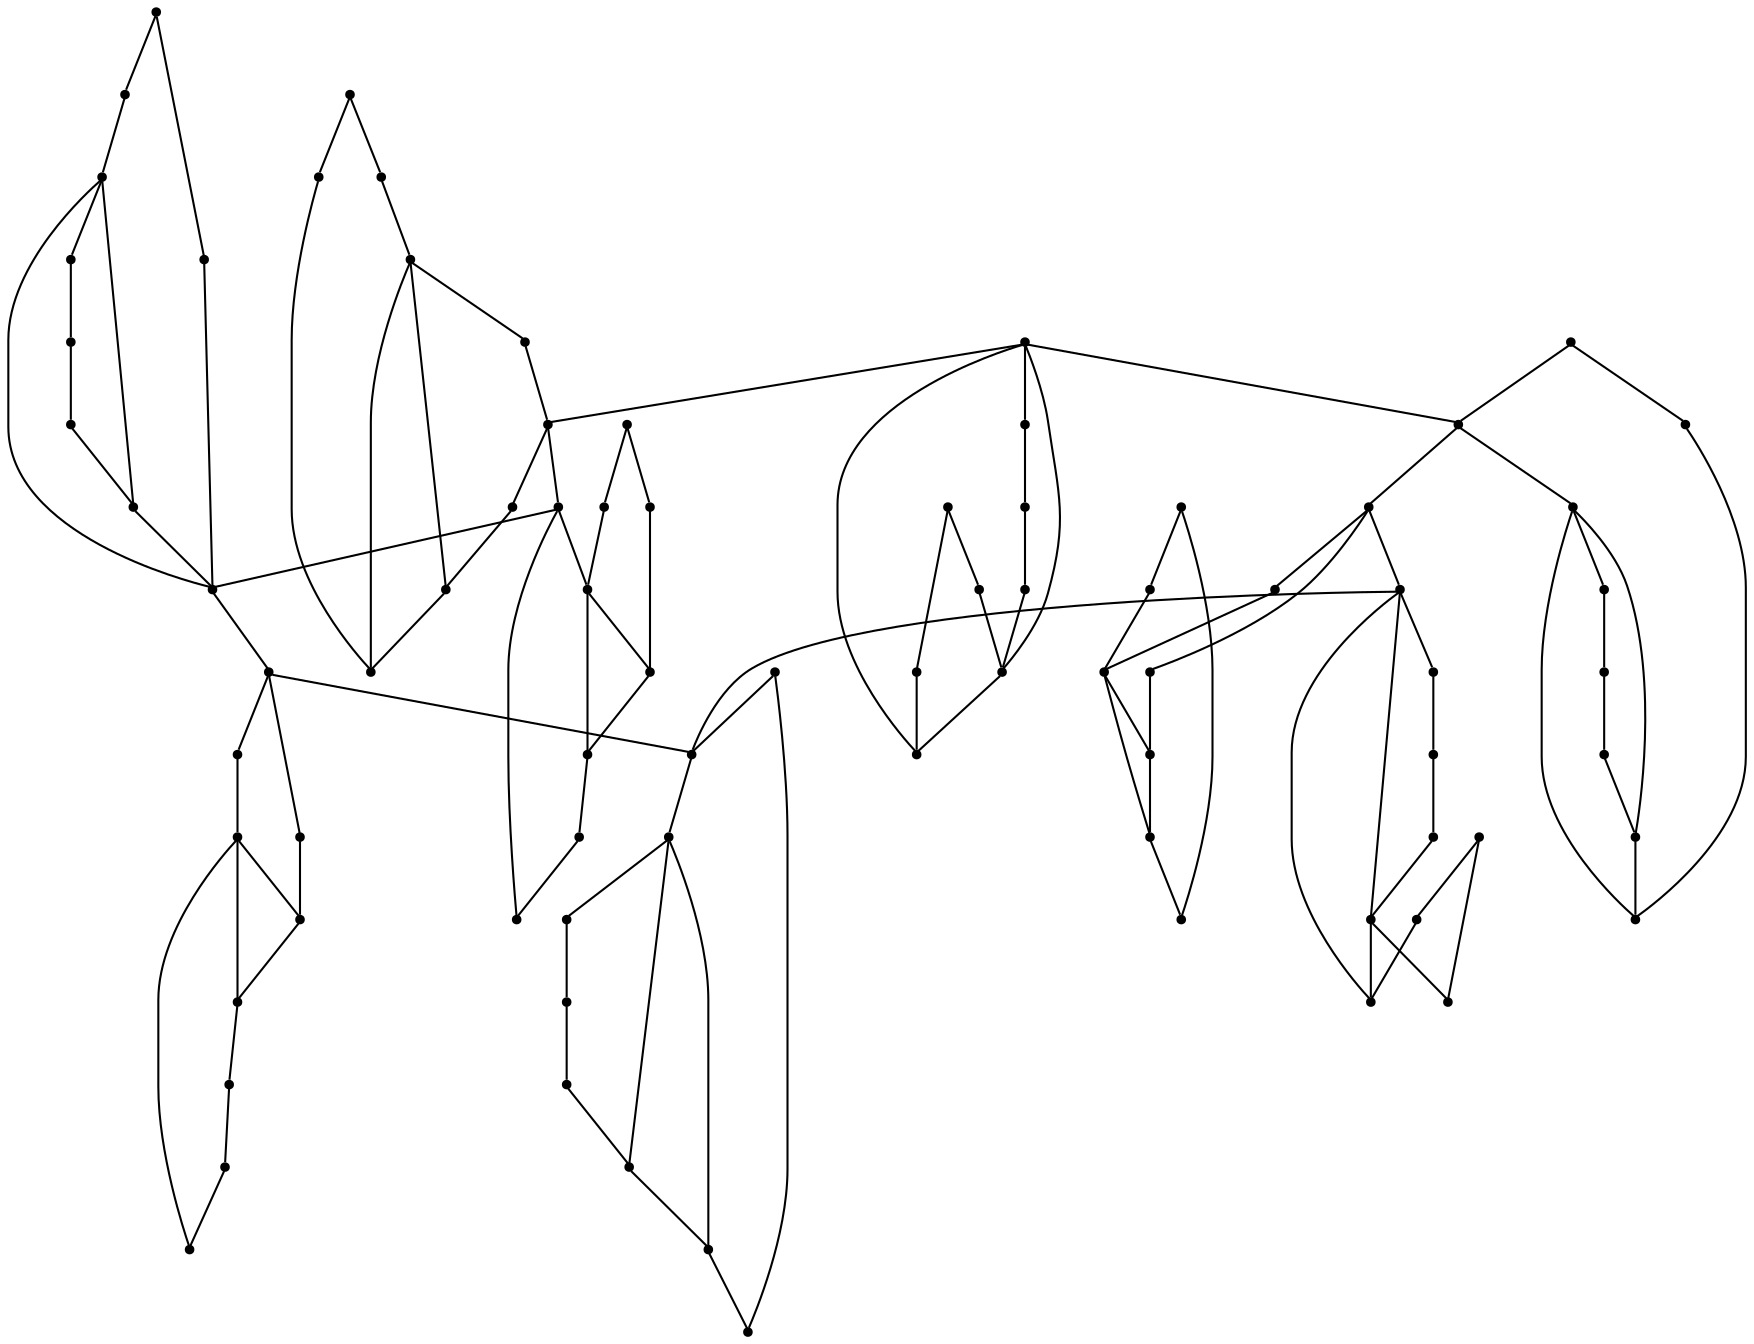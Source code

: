 graph {
  node [shape=point,comment="{\"directed\":false,\"doi\":\"10.4230/LIPIcs.GD.2024.30\",\"figure\":\"10 (4)\"}"]

  v0 [pos="2049.71039884694,2268.0705515519867"]
  v1 [pos="2046.330281883978,2287.121319571708"]
  v2 [pos="2031.5344637861244,2299.5302087853875"]
  v3 [pos="2040.041038479742,2251.29927349009"]
  v4 [pos="2012.1750108197455,2299.5467397289617"]
  v5 [pos="1997.3458685207897,2287.1129269388166"]
  v6 [pos="2021.8401738639036,2244.694780048747"]
  v7 [pos="2003.6601686716563,2251.3158044336647"]
  v8 [pos="1993.9908083044584,2268.0540206084124"]
  v9 [pos="1993.4573667036057,2113.556839249563"]
  v10 [pos="1937.7377761611242,2113.5400539837797"]
  v11 [pos="1941.092963569063,2132.5992146363933"]
  v12 [pos="1990.077249740644,2132.607607269285"]
  v13 [pos="1993.4573667036057,2422.584518176619"]
  v14 [pos="1990.077249740644,2441.635286196341"]
  v15 [pos="1975.2815588343979,2145.0162421607547"]
  v16 [pos="1975.2815588343979,2454.0439210878108"]
  v17 [pos="1955.9219786764115,2454.0607063535945"]
  v18 [pos="1983.788006336408,2405.8129857925137"]
  v19 [pos="1983.7880063364078,2096.7853068654576"]
  v20 [pos="1941.0929635690632,2441.6268935634494"]
  v21 [pos="1955.9219786764115,2145.0330274265384"]
  v22 [pos="1965.58714172057,2090.181067746323"]
  v23 [pos="1947.4071365283223,2096.802092131241"]
  v24 [pos="1965.5871417205697,2399.208746673379"]
  v25 [pos="1947.407136528322,2405.8297710582965"]
  v26 [pos="1937.7377761611244,2422.5677329108357"]
  v27 [pos="1851.026424210207,2031.3456593090605"]
  v28 [pos="1847.6463072472452,2050.3961730065735"]
  v29 [pos="1851.0264242102073,2504.795698117122"]
  v30 [pos="1847.6463072472454,2523.8464661368434"]
  v31 [pos="1832.8506163409993,2536.255101028313"]
  v32 [pos="1813.4911633746206,2536.271886294097"]
  v33 [pos="1832.8506163409993,2062.8050622202522"]
  v34 [pos="1841.3570638430097,2488.024420055225"]
  v35 [pos="1841.3570638430097,2014.5741269249552"]
  v36 [pos="1813.4911633746206,2062.821593163827"]
  v37 [pos="1795.3069608593332,2504.779167173547"]
  v38 [pos="1823.1563264187785,2007.9696334836117"]
  v39 [pos="1823.1563264187785,2481.419926613881"]
  v40 [pos="1804.9763212265311,2014.5909121907384"]
  v41 [pos="1795.3069608593332,2031.3288740432772"]
  v42 [pos="1798.6620210756646,2050.3877803736823"]
  v43 [pos="1798.6620210756646,2523.838073503952"]
  v44 [pos="1804.9763212265311,2488.0409509987994"]
  v45 [pos="1689.056815775799,2059.896633439968"]
  v46 [pos="1685.6766988128372,2078.947147137481"]
  v47 [pos="1685.672628681405,2495.295492005936"]
  v48 [pos="1670.8768105835516,2507.7041268974062"]
  v49 [pos="1689.0526184527594,2476.244723986214"]
  v50 [pos="1679.383385277169,2459.4731916021087"]
  v51 [pos="1661.1867179843703,2452.8689524829742"]
  v52 [pos="1643.006712792123,2043.1418863216459"]
  v53 [pos="1633.337352424925,2059.879848174184"]
  v54 [pos="1670.881007906591,2091.3560363511597"]
  v55 [pos="1679.3874554086015,2043.1251010558626"]
  v56 [pos="1661.1867179843703,2036.5208619367281"]
  v57 [pos="1651.5215549402124,2091.3728216169434"]
  v58 [pos="1651.5173576171726,2507.7209121631895"]
  v59 [pos="1643.0025154690832,2459.4899768678924"]
  v60 [pos="1636.6924126412564,2078.9390088267983"]
  v61 [pos="1636.6882153182169,2495.2870993730444"]
  v62 [pos="1633.3331551018855,2476.2281930426398"]
  v63 [pos="1579.9559251987234,2369.336822989761"]
  v64 [pos="1565.1602342924773,2381.7454578812312"]
  v65 [pos="1583.3360421616849,2350.2860549700395"]
  v66 [pos="1583.3360421616849,2185.8553024561434"]
  v67 [pos="1579.9559251987234,2204.9058161536555"]
  v68 [pos="1573.6666817944874,2333.5147769081427"]
  v69 [pos="1555.4659443702562,2326.9102834667997"]
  v70 [pos="1565.1602342924773,2217.3147053673347"]
  v71 [pos="1573.6666817944874,2169.083770072037"]
  v72 [pos="1555.4659443702565,2162.479276630694"]
  v73 [pos="1537.2858119864018,2169.100555337821"]
  v74 [pos="1537.2858119864018,2333.5313078517174"]
  v75 [pos="1545.8007813260983,2217.331236310909"]
  v76 [pos="1545.8007813260983,2381.7622431470145"]
  v77 [pos="1530.9716390271426,2204.8976778429724"]
  v78 [pos="1530.9716390271424,2369.3284303568694"]
  v79 [pos="1527.6165788108115,2185.838517190359"]
  v80 [pos="1527.6165788108112,2350.2695240264648"]

  v0 -- v1 [id="-1",pos="2049.71039884694,2268.0705515519867 2046.330281883978,2287.121319571708 2046.330281883978,2287.121319571708 2046.330281883978,2287.121319571708"]
  v80 -- v74 [id="-2",pos="1527.6165788108112,2350.2695240264648 1537.2858119864018,2333.5313078517174 1537.2858119864018,2333.5313078517174 1537.2858119864018,2333.5313078517174"]
  v79 -- v73 [id="-3",pos="1527.6165788108115,2185.838517190359 1537.2858119864018,2169.100555337821 1537.2858119864018,2169.100555337821 1537.2858119864018,2169.100555337821"]
  v77 -- v79 [id="-4",pos="1530.9716390271426,2204.8976778429724 1527.6165788108115,2185.838517190359 1527.6165788108115,2185.838517190359 1527.6165788108115,2185.838517190359"]
  v78 -- v80 [id="-6",pos="1530.9716390271424,2369.3284303568694 1527.6165788108112,2350.2695240264648 1527.6165788108112,2350.2695240264648 1527.6165788108112,2350.2695240264648"]
  v78 -- v76 [id="-9",pos="1530.9716390271424,2369.3284303568694 1545.8007813260983,2381.7622431470145 1545.8007813260983,2381.7622431470145 1545.8007813260983,2381.7622431470145"]
  v76 -- v64 [id="-10",pos="1545.8007813260983,2381.7622431470145 1565.1602342924773,2381.7454578812312 1565.1602342924773,2381.7454578812312 1565.1602342924773,2381.7454578812312"]
  v77 -- v75 [id="-12",pos="1530.9716390271426,2204.8976778429724 1545.8007813260983,2217.331236310909 1545.8007813260983,2217.331236310909 1545.8007813260983,2217.331236310909"]
  v75 -- v70 [id="-13",pos="1545.8007813260983,2217.331236310909 1565.1602342924773,2217.3147053673347 1565.1602342924773,2217.3147053673347 1565.1602342924773,2217.3147053673347"]
  v73 -- v67 [id="-14",pos="1537.2858119864018,2169.100555337821 1579.9559251987234,2204.9058161536555 1579.9559251987234,2204.9058161536555 1579.9559251987234,2204.9058161536555"]
  v73 -- v70 [id="-15",pos="1537.2858119864018,2169.100555337821 1565.1602342924773,2217.3147053673347 1565.1602342924773,2217.3147053673347 1565.1602342924773,2217.3147053673347"]
  v74 -- v69 [id="-16",pos="1537.2858119864018,2333.5313078517174 1555.4659443702562,2326.9102834667997 1555.4659443702562,2326.9102834667997 1555.4659443702562,2326.9102834667997"]
  v73 -- v72 [id="-17",pos="1537.2858119864018,2169.100555337821 1555.4659443702565,2162.479276630694 1555.4659443702565,2162.479276630694 1555.4659443702565,2162.479276630694"]
  v69 -- v68 [id="-20",pos="1555.4659443702562,2326.9102834667997 1573.6666817944874,2333.5147769081427 1573.6666817944874,2333.5147769081427 1573.6666817944874,2333.5147769081427"]
  v72 -- v71 [id="-21",pos="1555.4659443702565,2162.479276630694 1573.6666817944874,2169.083770072037 1573.6666817944874,2169.083770072037 1573.6666817944874,2169.083770072037"]
  v69 -- v59 [id="-22",pos="1555.4659443702562,2326.9102834667997 1555.490778531574,2355.186335289952 1555.490778531574,2355.186335289952 1555.490778531574,2355.186335289952 1643.0025154690832,2459.4899768678924 1643.0025154690832,2459.4899768678924 1643.0025154690832,2459.4899768678924"]
  v69 -- v71 [id="-23",pos="1555.4659443702562,2326.9102834667997 1555.490778531574,2190.7553284538462 1555.490778531574,2190.7553284538462 1555.490778531574,2190.7553284538462 1573.6666817944874,2169.083770072037 1573.6666817944874,2169.083770072037 1573.6666817944874,2169.083770072037"]
  v71 -- v45 [id="-24",pos="1573.6666817944874,2169.083770072037 1661.2116793372952,2064.7966594376717 1661.2116793372952,2064.7966594376717 1661.2116793372952,2064.7966594376717 1689.056815775799,2059.896633439968 1689.056815775799,2059.896633439968 1689.056815775799,2059.896633439968"]
  v64 -- v69 [id="-26",pos="1565.1602342924773,2381.7454578812312 1555.4659443702562,2326.9102834667997 1555.4659443702562,2326.9102834667997 1555.4659443702562,2326.9102834667997"]
  v71 -- v66 [id="-27",pos="1573.6666817944874,2169.083770072037 1583.3360421616849,2185.8553024561434 1583.3360421616849,2185.8553024561434 1583.3360421616849,2185.8553024561434"]
  v66 -- v67 [id="-28",pos="1583.3360421616849,2185.8553024561434 1579.9559251987234,2204.9058161536555 1579.9559251987234,2204.9058161536555 1579.9559251987234,2204.9058161536555"]
  v68 -- v65 [id="-31",pos="1573.6666817944874,2333.5147769081427 1583.3360421616849,2350.2860549700395 1583.3360421616849,2350.2860549700395 1583.3360421616849,2350.2860549700395"]
  v63 -- v64 [id="-33",pos="1579.9559251987234,2369.336822989761 1565.1602342924773,2381.7454578812312 1565.1602342924773,2381.7454578812312 1565.1602342924773,2381.7454578812312"]
  v67 -- v70 [id="-34",pos="1579.9559251987234,2204.9058161536555 1565.1602342924773,2217.3147053673347 1565.1602342924773,2217.3147053673347 1565.1602342924773,2217.3147053673347"]
  v65 -- v63 [id="-37",pos="1583.3360421616849,2350.2860549700395 1579.9559251987234,2369.336822989761 1579.9559251987234,2369.336822989761 1579.9559251987234,2369.336822989761"]
  v62 -- v59 [id="-41",pos="1633.3331551018855,2476.2281930426398 1643.0025154690832,2459.4899768678924 1643.0025154690832,2459.4899768678924 1643.0025154690832,2459.4899768678924"]
  v59 -- v51 [id="-42",pos="1643.0025154690832,2459.4899768678924 1661.1867179843703,2452.8689524829742 1661.1867179843703,2452.8689524829742 1661.1867179843703,2452.8689524829742"]
  v53 -- v52 [id="-44",pos="1633.337352424925,2059.879848174184 1643.006712792123,2043.1418863216459 1643.006712792123,2043.1418863216459 1643.006712792123,2043.1418863216459"]
  v62 -- v61 [id="-45",pos="1633.3331551018855,2476.2281930426398 1636.6882153182169,2495.2870993730444 1636.6882153182169,2495.2870993730444 1636.6882153182169,2495.2870993730444"]
  v61 -- v58 [id="-46",pos="1636.6882153182169,2495.2870993730444 1651.5173576171726,2507.7209121631895 1651.5173576171726,2507.7209121631895 1651.5173576171726,2507.7209121631895"]
  v60 -- v53 [id="-48",pos="1636.6924126412564,2078.9390088267983 1633.337352424925,2059.879848174184 1633.337352424925,2059.879848174184 1633.337352424925,2059.879848174184"]
  v52 -- v56 [id="-50",pos="1643.006712792123,2043.1418863216459 1661.1867179843703,2036.5208619367281 1661.1867179843703,2036.5208619367281 1661.1867179843703,2036.5208619367281"]
  v57 -- v60 [id="-52",pos="1651.5215549402124,2091.3728216169434 1636.6924126412564,2078.9390088267983 1636.6924126412564,2078.9390088267983 1636.6924126412564,2078.9390088267983"]
  v57 -- v54 [id="-53",pos="1651.5215549402124,2091.3728216169434 1670.881007906591,2091.3560363511597 1670.881007906591,2091.3560363511597 1670.881007906591,2091.3560363511597"]
  v54 -- v46 [id="-54",pos="1670.881007906591,2091.3560363511597 1685.6766988128372,2078.947147137481 1685.6766988128372,2078.947147137481 1685.6766988128372,2078.947147137481"]
  v51 -- v48 [id="-57",pos="1661.1867179843703,2452.8689524829742 1670.8768105835516,2507.7041268974062 1670.8768105835516,2507.7041268974062 1670.8768105835516,2507.7041268974062"]
  v51 -- v58 [id="-58",pos="1661.1867179843703,2452.8689524829742 1651.5173576171726,2507.7209121631895 1651.5173576171726,2507.7209121631895 1651.5173576171726,2507.7209121631895"]
  v51 -- v50 [id="-59",pos="1661.1867179843703,2452.8689524829742 1679.383385277169,2459.4731916021087 1679.383385277169,2459.4731916021087 1679.383385277169,2459.4731916021087"]
  v56 -- v55 [id="-60",pos="1661.1867179843703,2036.5208619367281 1679.3874554086015,2043.1251010558626 1679.3874554086015,2043.1251010558626 1679.3874554086015,2043.1251010558626"]
  v59 -- v37 [id="-61",pos="1643.0025154690832,2459.4899768678924 1661.2116793372952,2481.1448771450223 1661.2116793372952,2481.1448771450223 1661.2116793372952,2481.1448771450223 1795.3069608593332,2504.779167173547 1795.3069608593332,2504.779167173547 1795.3069608593332,2504.779167173547"]
  v45 -- v28 [id="-63",pos="1689.056815775799,2059.896633439968 1823.1812877717034,2036.2456853067642 1823.1812877717034,2036.2456853067642 1823.1812877717034,2036.2456853067642 1847.6463072472452,2050.3961730065735 1847.6463072472452,2050.3961730065735 1847.6463072472452,2050.3961730065735"]
  v48 -- v58 [id="-64",pos="1670.8768105835516,2507.7041268974062 1651.5173576171726,2507.7209121631895 1651.5173576171726,2507.7209121631895 1651.5173576171726,2507.7209121631895"]
  v50 -- v49 [id="-65",pos="1679.383385277169,2459.4731916021087 1689.0526184527594,2476.244723986214 1689.0526184527594,2476.244723986214 1689.0526184527594,2476.244723986214"]
  v55 -- v45 [id="-66",pos="1679.3874554086015,2043.1251010558626 1689.056815775799,2059.896633439968 1689.056815775799,2059.896633439968 1689.056815775799,2059.896633439968"]
  v45 -- v46 [id="-70",pos="1689.056815775799,2059.896633439968 1685.6766988128372,2078.947147137481 1685.6766988128372,2078.947147137481 1685.6766988128372,2078.947147137481"]
  v47 -- v48 [id="-71",pos="1685.672628681405,2495.295492005936 1670.8768105835516,2507.7041268974062 1670.8768105835516,2507.7041268974062 1670.8768105835516,2507.7041268974062"]
  v46 -- v53 [id="-73",pos="1685.6766988128372,2078.947147137481 1633.337352424925,2059.879848174184 1633.337352424925,2059.879848174184 1633.337352424925,2059.879848174184"]
  v46 -- v52 [id="-74",pos="1685.6766988128372,2078.947147137481 1643.006712792123,2043.1418863216459 1643.006712792123,2043.1418863216459 1643.006712792123,2043.1418863216459"]
  v49 -- v47 [id="-77",pos="1689.0526184527594,2476.244723986214 1685.672628681405,2495.295492005936 1685.672628681405,2495.295492005936 1685.672628681405,2495.295492005936"]
  v37 -- v44 [id="-81",pos="1795.3069608593332,2504.779167173547 1804.9763212265311,2488.0409509987994 1804.9763212265311,2488.0409509987994 1804.9763212265311,2488.0409509987994"]
  v44 -- v39 [id="-82",pos="1804.9763212265311,2488.0409509987994 1823.1563264187785,2481.419926613881 1823.1563264187785,2481.419926613881 1823.1563264187785,2481.419926613881"]
  v41 -- v27 [id="-83",pos="1795.3069608593332,2031.3288740432772 1851.026424210207,2031.3456593090605 1851.026424210207,2031.3456593090605 1851.026424210207,2031.3456593090605"]
  v37 -- v43 [id="-84",pos="1795.3069608593332,2504.779167173547 1798.6620210756646,2523.838073503952 1798.6620210756646,2523.838073503952 1798.6620210756646,2523.838073503952"]
  v43 -- v32 [id="-85",pos="1798.6620210756646,2523.838073503952 1813.4911633746206,2536.271886294097 1813.4911633746206,2536.271886294097 1813.4911633746206,2536.271886294097"]
  v41 -- v28 [id="-86",pos="1795.3069608593332,2031.3288740432772 1847.6463072472452,2050.3961730065735 1847.6463072472452,2050.3961730065735 1847.6463072472452,2050.3961730065735"]
  v41 -- v40 [id="-88",pos="1795.3069608593332,2031.3288740432772 1804.9763212265311,2014.5909121907384 1804.9763212265311,2014.5909121907384 1804.9763212265311,2014.5909121907384"]
  v42 -- v41 [id="-90",pos="1798.6620210756646,2050.3877803736823 1795.3069608593332,2031.3288740432772 1795.3069608593332,2031.3288740432772 1795.3069608593332,2031.3288740432772"]
  v40 -- v38 [id="-92",pos="1804.9763212265311,2014.5909121907384 1823.1563264187785,2007.9696334836117 1823.1563264187785,2007.9696334836117 1823.1563264187785,2007.9696334836117"]
  v36 -- v42 [id="-93",pos="1813.4911633746206,2062.821593163827 1798.6620210756646,2050.3877803736823 1798.6620210756646,2050.3877803736823 1798.6620210756646,2050.3877803736823"]
  v36 -- v33 [id="-95",pos="1813.4911633746206,2062.821593163827 1832.8506163409993,2062.8050622202522 1832.8506163409993,2062.8050622202522 1832.8506163409993,2062.8050622202522"]
  v33 -- v28 [id="-96",pos="1832.8506163409993,2062.8050622202522 1847.6463072472452,2050.3961730065735 1847.6463072472452,2050.3961730065735 1847.6463072472452,2050.3961730065735"]
  v32 -- v34 [id="-97",pos="1813.4911633746206,2536.271886294097 1841.3570638430097,2488.024420055225 1841.3570638430097,2488.024420055225 1841.3570638430097,2488.024420055225"]
  v32 -- v39 [id="-98",pos="1813.4911633746206,2536.271886294097 1823.1563264187785,2481.419926613881 1823.1563264187785,2481.419926613881 1823.1563264187785,2481.419926613881"]
  v38 -- v35 [id="-101",pos="1823.1563264187785,2007.9696334836117 1841.3570638430097,2014.5741269249552 1841.3570638430097,2014.5741269249552 1841.3570638430097,2014.5741269249552"]
  v35 -- v27 [id="-102",pos="1841.3570638430097,2014.5741269249552 1851.026424210207,2031.3456593090605 1851.026424210207,2031.3456593090605 1851.026424210207,2031.3456593090605"]
  v39 -- v34 [id="-105",pos="1823.1563264187785,2481.419926613881 1841.3570638430097,2488.024420055225 1841.3570638430097,2488.024420055225 1841.3570638430097,2488.024420055225"]
  v37 -- v20 [id="-107",pos="1795.3069608593332,2504.779167173547 1823.1812877717034,2509.695978437034 1823.1812877717034,2509.695978437034 1823.1812877717034,2509.695978437034 1941.0929635690632,2441.6268935634494 1941.0929635690632,2441.6268935634494 1941.0929635690632,2441.6268935634494"]
  v64 -- v74 [id="-108",pos="1565.1602342924773,2381.7454578812312 1537.2858119864018,2333.5313078517174 1537.2858119864018,2333.5313078517174 1537.2858119864018,2333.5313078517174"]
  v28 -- v15 [id="-109",pos="1847.6463072472452,2050.3961730065735 1965.6121030734946,2118.4568652472667 1965.6121030734946,2118.4568652472667 1965.6121030734946,2118.4568652472667 1975.2815588343979,2145.0162421607547 1975.2815588343979,2145.0162421607547 1975.2815588343979,2145.0162421607547"]
  v31 -- v32 [id="-110",pos="1832.8506163409993,2536.255101028313 1813.4911633746206,2536.271886294097 1813.4911633746206,2536.271886294097 1813.4911633746206,2536.271886294097"]
  v34 -- v29 [id="-111",pos="1841.3570638430097,2488.024420055225 1851.0264242102073,2504.795698117122 1851.0264242102073,2504.795698117122 1851.0264242102073,2504.795698117122"]
  v30 -- v29 [id="-113",pos="1847.6463072472454,2523.8464661368434 1851.0264242102073,2504.795698117122 1851.0264242102073,2504.795698117122 1851.0264242102073,2504.795698117122"]
  v30 -- v31 [id="-115",pos="1847.6463072472454,2523.8464661368434 1832.8506163409993,2536.255101028313 1832.8506163409993,2536.255101028313 1832.8506163409993,2536.255101028313"]
  v27 -- v28 [id="-120",pos="1851.026424210207,2031.3456593090605 1847.6463072472452,2050.3961730065735 1847.6463072472452,2050.3961730065735 1847.6463072472452,2050.3961730065735"]
  v26 -- v25 [id="-121",pos="1937.7377761611244,2422.5677329108357 1947.407136528322,2405.8297710582965 1947.407136528322,2405.8297710582965 1947.407136528322,2405.8297710582965"]
  v10 -- v23 [id="-122",pos="1937.7377761611242,2113.5400539837797 1947.4071365283223,2096.802092131241 1947.4071365283223,2096.802092131241 1947.4071365283223,2096.802092131241"]
  v20 -- v26 [id="-123",pos="1941.0929635690632,2441.6268935634494 1937.7377761611244,2422.5677329108357 1937.7377761611244,2422.5677329108357 1937.7377761611244,2422.5677329108357"]
  v11 -- v10 [id="-124",pos="1941.092963569063,2132.5992146363933 1937.7377761611242,2113.5400539837797 1937.7377761611242,2113.5400539837797 1937.7377761611242,2113.5400539837797"]
  v25 -- v24 [id="-125",pos="1947.407136528322,2405.8297710582965 1965.5871417205697,2399.208746673379 1965.5871417205697,2399.208746673379 1965.5871417205697,2399.208746673379"]
  v24 -- v18 [id="-126",pos="1965.5871417205697,2399.208746673379 1983.788006336408,2405.8129857925137 1983.788006336408,2405.8129857925137 1983.788006336408,2405.8129857925137"]
  v23 -- v22 [id="-130",pos="1947.4071365283223,2096.802092131241 1965.58714172057,2090.181067746323 1965.58714172057,2090.181067746323 1965.58714172057,2090.181067746323"]
  v17 -- v20 [id="-131",pos="1955.9219786764115,2454.0607063535945 1941.0929635690632,2441.6268935634494 1941.0929635690632,2441.6268935634494 1941.0929635690632,2441.6268935634494"]
  v21 -- v11 [id="-132",pos="1955.9219786764115,2145.0330274265384 1941.092963569063,2132.5992146363933 1941.092963569063,2132.5992146363933 1941.092963569063,2132.5992146363933"]
  v22 -- v19 [id="-134",pos="1965.58714172057,2090.181067746323 1983.7880063364078,2096.7853068654576 1983.7880063364078,2096.7853068654576 1983.7880063364078,2096.7853068654576"]
  v20 -- v4 [id="-135",pos="1941.0929635690632,2441.6268935634494 1965.6121030734946,2427.4846713354273 1965.6121030734946,2427.4846713354273 1965.6121030734946,2427.4846713354273 2012.1750108197455,2299.5467397289617 2012.1750108197455,2299.5467397289617 2012.1750108197455,2299.5467397289617"]
  v15 -- v4 [id="-137",pos="1975.2815588343979,2145.0162421607547 2021.8651352168285,2272.970831871899 2021.8651352168285,2272.970831871899 2021.8651352168285,2272.970831871899 2012.1750108197455,2299.5467397289617 2012.1750108197455,2299.5467397289617 2012.1750108197455,2299.5467397289617"]
  v19 -- v9 [id="-140",pos="1983.7880063364078,2096.7853068654576 1993.4573667036057,2113.556839249563 1993.4573667036057,2113.556839249563 1993.4573667036057,2113.556839249563"]
  v16 -- v17 [id="-141",pos="1975.2815588343979,2454.0439210878108 1955.9219786764115,2454.0607063535945 1955.9219786764115,2454.0607063535945 1955.9219786764115,2454.0607063535945"]
  v15 -- v21 [id="-142",pos="1975.2815588343979,2145.0162421607547 1955.9219786764115,2145.0330274265384 1955.9219786764115,2145.0330274265384 1955.9219786764115,2145.0330274265384"]
  v15 -- v12 [id="-143",pos="1975.2815588343979,2145.0162421607547 1990.077249740644,2132.607607269285 1990.077249740644,2132.607607269285 1990.077249740644,2132.607607269285"]
  v12 -- v9 [id="-144",pos="1990.077249740644,2132.607607269285 1993.4573667036057,2113.556839249563 1993.4573667036057,2113.556839249563 1993.4573667036057,2113.556839249563"]
  v18 -- v20 [id="-147",pos="1983.788006336408,2405.8129857925137 1941.0929635690632,2441.6268935634494 1941.0929635690632,2441.6268935634494 1941.0929635690632,2441.6268935634494"]
  v18 -- v17 [id="-148",pos="1983.788006336408,2405.8129857925137 1955.9219786764115,2454.0607063535945 1955.9219786764115,2454.0607063535945 1955.9219786764115,2454.0607063535945"]
  v18 -- v13 [id="-149",pos="1983.788006336408,2405.8129857925137 1993.4573667036057,2422.584518176619 1993.4573667036057,2422.584518176619 1993.4573667036057,2422.584518176619"]
  v14 -- v13 [id="-151",pos="1990.077249740644,2441.635286196341 1993.4573667036057,2422.584518176619 1993.4573667036057,2422.584518176619 1993.4573667036057,2422.584518176619"]
  v14 -- v16 [id="-153",pos="1990.077249740644,2441.635286196341 1975.2815588343979,2454.0439210878108 1975.2815588343979,2454.0439210878108 1975.2815588343979,2454.0439210878108"]
  v9 -- v11 [id="-159",pos="1993.4573667036057,2113.556839249563 1941.092963569063,2132.5992146363933 1941.092963569063,2132.5992146363933 1941.092963569063,2132.5992146363933"]
  v9 -- v10 [id="-160",pos="1993.4573667036057,2113.556839249563 1937.7377761611242,2113.5400539837797 1937.7377761611242,2113.5400539837797 1937.7377761611242,2113.5400539837797"]
  v8 -- v7 [id="-161",pos="1993.9908083044584,2268.0540206084124 2003.6601686716563,2251.3158044336647 2003.6601686716563,2251.3158044336647 2003.6601686716563,2251.3158044336647"]
  v5 -- v3 [id="-162",pos="1997.3458685207897,2287.1129269388166 2040.041038479742,2251.29927349009 2040.041038479742,2251.29927349009 2040.041038479742,2251.29927349009"]
  v5 -- v0 [id="-163",pos="1997.3458685207897,2287.1129269388166 2049.71039884694,2268.0705515519867 2049.71039884694,2268.0705515519867 2049.71039884694,2268.0705515519867"]
  v5 -- v8 [id="-164",pos="1997.3458685207897,2287.1129269388166 1993.9908083044584,2268.0540206084124 1993.9908083044584,2268.0540206084124 1993.9908083044584,2268.0540206084124"]
  v7 -- v6 [id="-165",pos="2003.6601686716563,2251.3158044336647 2021.8401738639036,2244.694780048747 2021.8401738639036,2244.694780048747 2021.8401738639036,2244.694780048747"]
  v6 -- v3 [id="-166",pos="2021.8401738639036,2244.694780048747 2040.041038479742,2251.29927349009 2040.041038479742,2251.29927349009 2040.041038479742,2251.29927349009"]
  v4 -- v5 [id="-170",pos="2012.1750108197455,2299.5467397289617 1997.3458685207897,2287.1129269388166 1997.3458685207897,2287.1129269388166 1997.3458685207897,2287.1129269388166"]
  v2 -- v4 [id="-174",pos="2031.5344637861244,2299.5302087853875 2012.1750108197455,2299.5467397289617 2012.1750108197455,2299.5467397289617 2012.1750108197455,2299.5467397289617"]
  v2 -- v1 [id="-176",pos="2031.5344637861244,2299.5302087853875 2046.330281883978,2287.121319571708 2046.330281883978,2287.121319571708 2046.330281883978,2287.121319571708"]
  v3 -- v0 [id="-179",pos="2040.041038479742,2251.29927349009 2049.71039884694,2268.0705515519867 2049.71039884694,2268.0705515519867 2049.71039884694,2268.0705515519867"]
}
